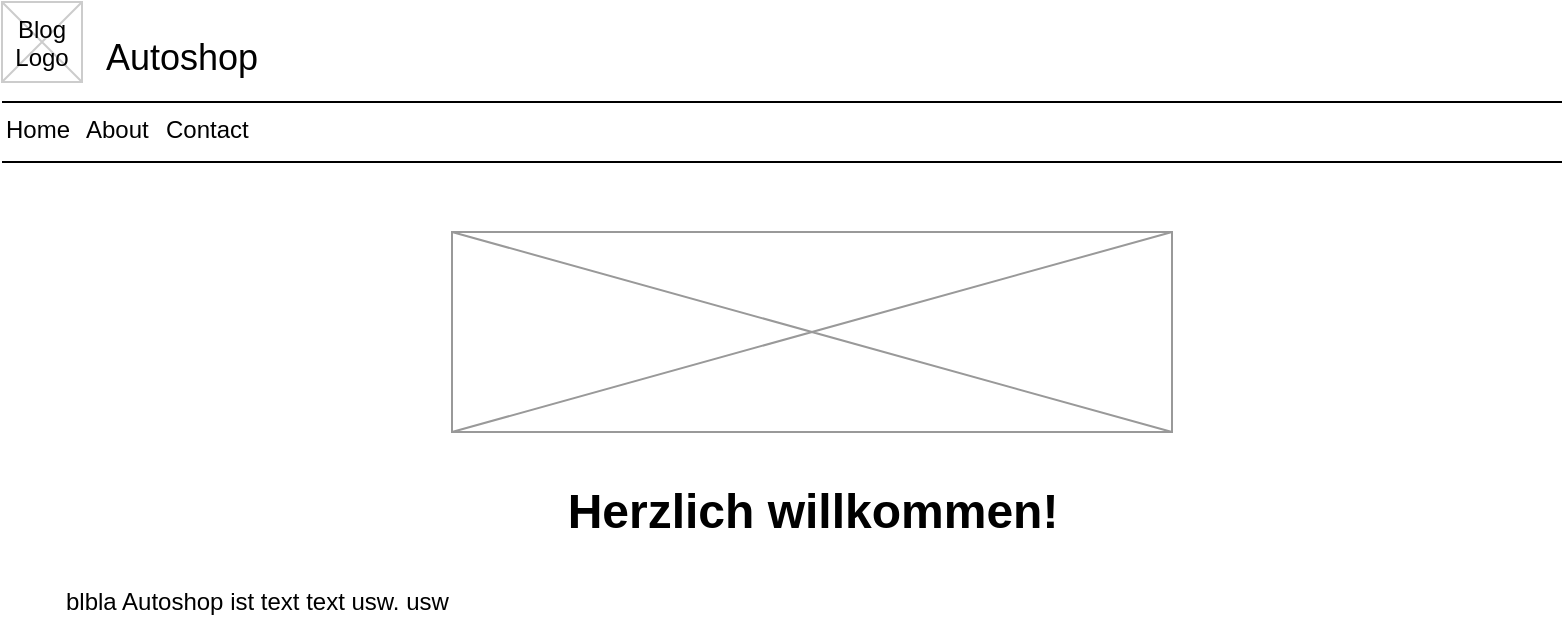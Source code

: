 <mxfile version="24.5.4" type="device">
  <diagram name="Page-1" id="LcskZYilOu5OTB9oX9ll">
    <mxGraphModel dx="1009" dy="784" grid="1" gridSize="10" guides="1" tooltips="1" connect="1" arrows="1" fold="1" page="1" pageScale="1" pageWidth="850" pageHeight="1100" math="0" shadow="0">
      <root>
        <mxCell id="0" />
        <mxCell id="1" parent="0" />
        <mxCell id="eWKireGHhpQeA9r3hsC--1" value="Autoshop" style="text;spacingTop=-5;fontSize=18;fontStyle=0" vertex="1" parent="1">
          <mxGeometry x="70" y="30" width="230" height="20" as="geometry" />
        </mxCell>
        <mxCell id="eWKireGHhpQeA9r3hsC--2" value="" style="line;strokeWidth=1" vertex="1" parent="1">
          <mxGeometry x="20" y="60" width="780" height="10" as="geometry" />
        </mxCell>
        <mxCell id="eWKireGHhpQeA9r3hsC--3" value="" style="line;strokeWidth=1" vertex="1" parent="1">
          <mxGeometry x="20" y="90" width="780" height="10" as="geometry" />
        </mxCell>
        <mxCell id="eWKireGHhpQeA9r3hsC--4" value="Home" style="text;spacingTop=-5;" vertex="1" parent="1">
          <mxGeometry x="20" y="70.0" width="30" height="20" as="geometry" />
        </mxCell>
        <mxCell id="eWKireGHhpQeA9r3hsC--5" value="About" style="text;spacingTop=-5;" vertex="1" parent="1">
          <mxGeometry x="60.0" y="70.0" width="30" height="20" as="geometry" />
        </mxCell>
        <mxCell id="eWKireGHhpQeA9r3hsC--6" value="" style="verticalLabelPosition=bottom;verticalAlign=top;strokeWidth=1;shape=mxgraph.mockup.graphics.iconGrid;strokeColor=#CCCCCC;gridSize=1,1;" vertex="1" parent="1">
          <mxGeometry x="20" y="15" width="40" height="40" as="geometry" />
        </mxCell>
        <mxCell id="eWKireGHhpQeA9r3hsC--7" value="Blog &#xa;Logo" style="text;spacingTop=-5;align=center" vertex="1" parent="1">
          <mxGeometry x="20" y="20" width="40" height="40" as="geometry" />
        </mxCell>
        <mxCell id="eWKireGHhpQeA9r3hsC--8" value="Contact" style="text;spacingTop=-5;" vertex="1" parent="1">
          <mxGeometry x="100.0" y="70.0" width="30" height="20" as="geometry" />
        </mxCell>
        <mxCell id="eWKireGHhpQeA9r3hsC--9" value="" style="verticalLabelPosition=bottom;shadow=0;dashed=0;align=center;html=1;verticalAlign=top;strokeWidth=1;shape=mxgraph.mockup.graphics.simpleIcon;strokeColor=#999999;" vertex="1" parent="1">
          <mxGeometry x="245" y="130" width="360" height="100" as="geometry" />
        </mxCell>
        <mxCell id="eWKireGHhpQeA9r3hsC--10" value="&lt;b style=&quot;font-size: 24px;&quot;&gt;Herzlich willkommen!&lt;/b&gt;" style="text;html=1;align=center;verticalAlign=middle;resizable=0;points=[];autosize=1;strokeColor=none;fillColor=none;" vertex="1" parent="1">
          <mxGeometry x="290" y="250" width="270" height="40" as="geometry" />
        </mxCell>
        <mxCell id="eWKireGHhpQeA9r3hsC--11" value="&lt;div align=&quot;left&quot;&gt;blbla Autoshop ist text text usw. usw&lt;/div&gt;" style="text;html=1;align=left;verticalAlign=middle;resizable=0;points=[];autosize=1;strokeColor=none;fillColor=none;" vertex="1" parent="1">
          <mxGeometry x="50" y="300" width="220" height="30" as="geometry" />
        </mxCell>
      </root>
    </mxGraphModel>
  </diagram>
</mxfile>
